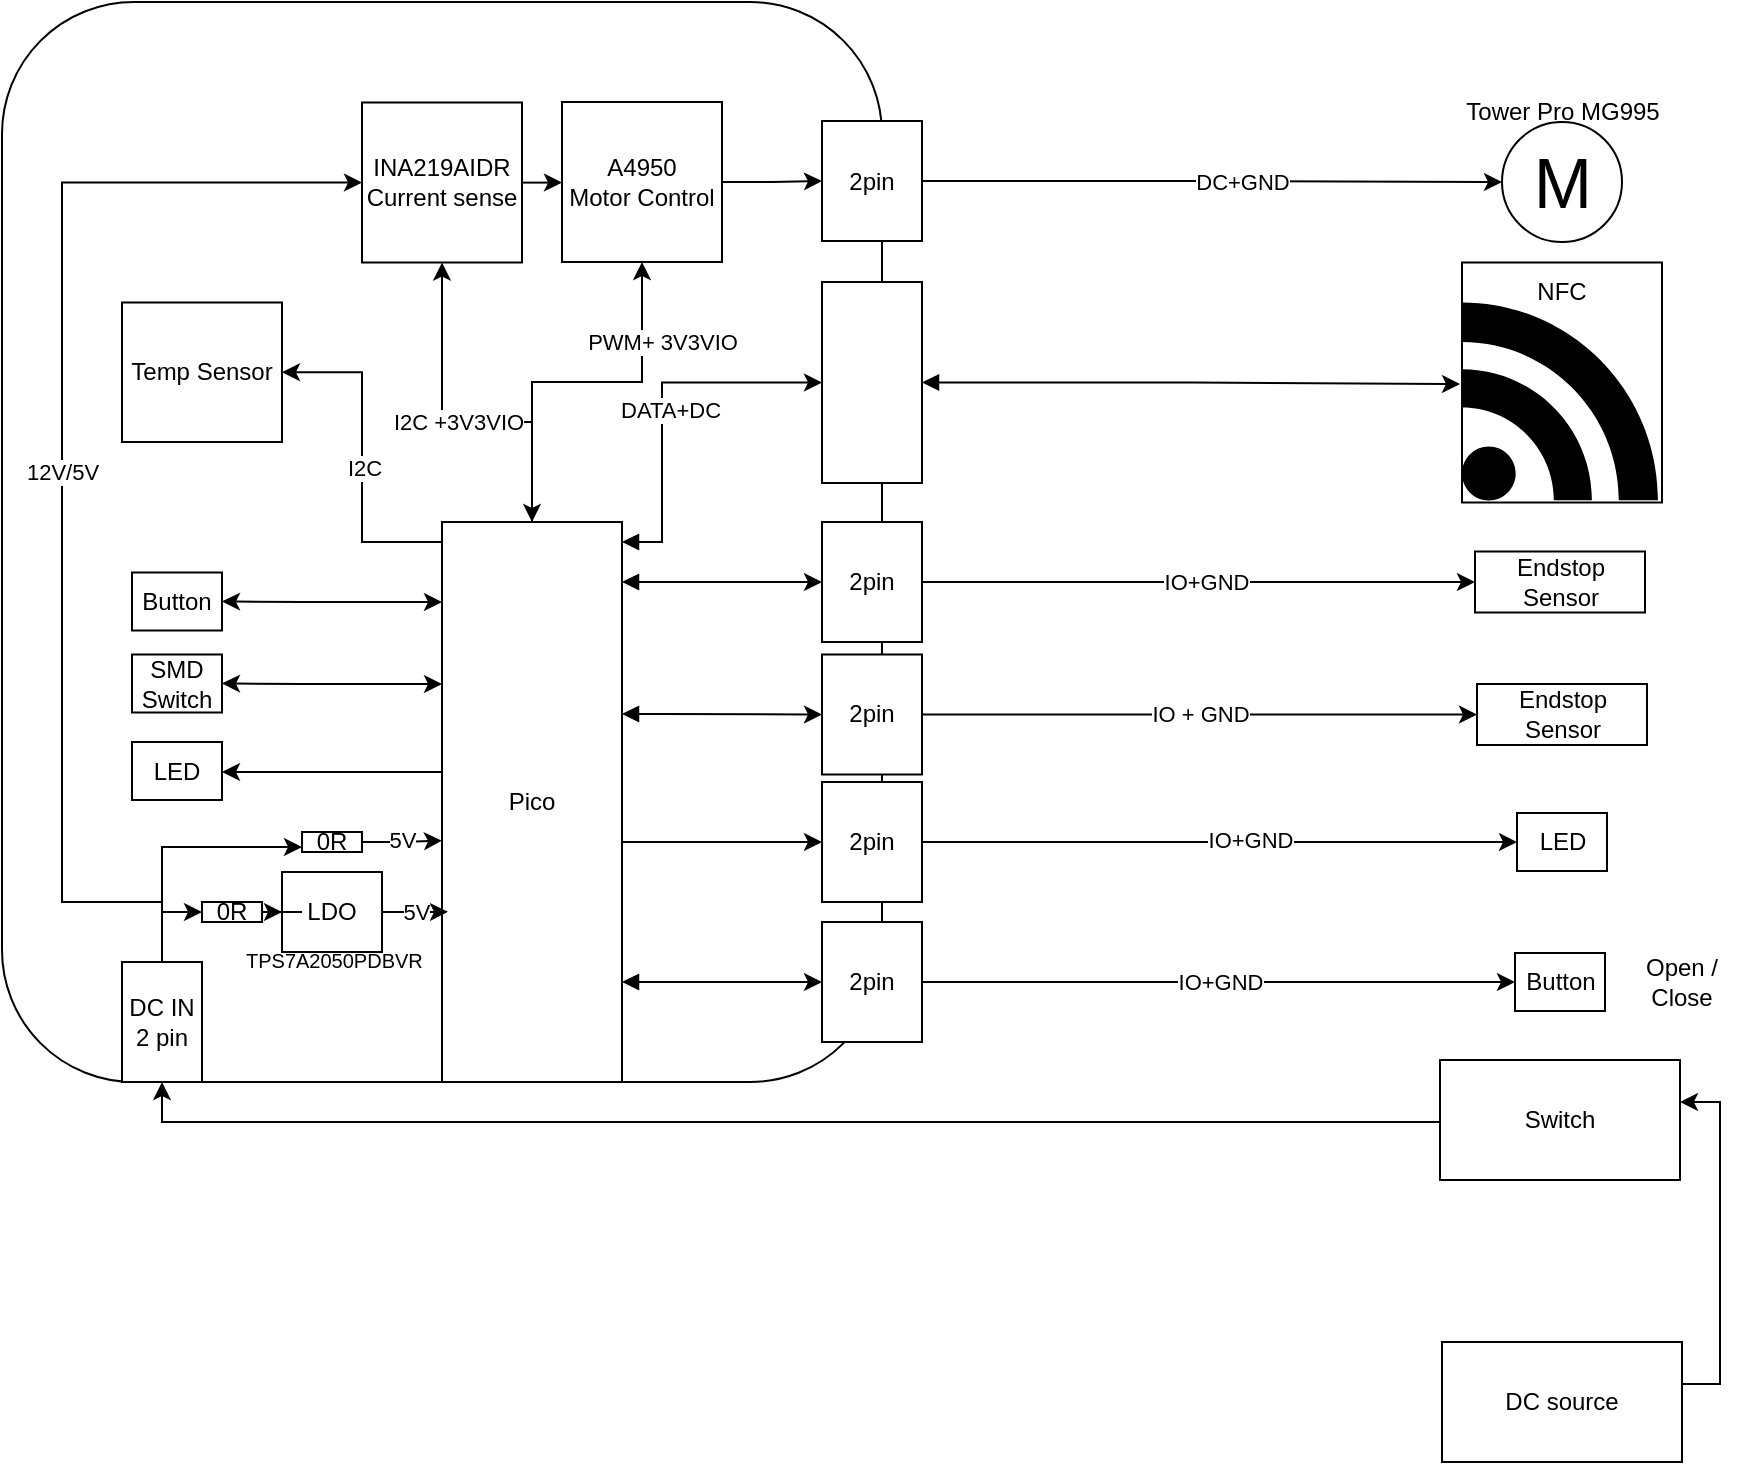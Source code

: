 <mxfile version="22.1.16" type="device">
  <diagram name="Seite-1" id="Efmbc3UR1QacCFhaVJZv">
    <mxGraphModel dx="1434" dy="838" grid="1" gridSize="10" guides="1" tooltips="1" connect="1" arrows="1" fold="1" page="1" pageScale="1" pageWidth="827" pageHeight="1169" math="0" shadow="0">
      <root>
        <mxCell id="0" />
        <mxCell id="1" parent="0" />
        <mxCell id="4ohuZapHjUUqi4TGkcU4-4" value="" style="rounded=0;whiteSpace=wrap;html=1;" parent="1" vertex="1">
          <mxGeometry x="770" y="770.25" width="100" height="120" as="geometry" />
        </mxCell>
        <mxCell id="4ohuZapHjUUqi4TGkcU4-1" value="M" style="verticalLabelPosition=middle;shadow=0;dashed=0;align=center;html=1;verticalAlign=middle;strokeWidth=1;shape=ellipse;aspect=fixed;fontSize=35;" parent="1" vertex="1">
          <mxGeometry x="790" y="700" width="60" height="60" as="geometry" />
        </mxCell>
        <mxCell id="4ohuZapHjUUqi4TGkcU4-2" value="" style="shape=mxgraph.signs.tech.rss;html=1;pointerEvents=1;fillColor=#000000;strokeColor=none;verticalLabelPosition=bottom;verticalAlign=top;align=center;" parent="1" vertex="1">
          <mxGeometry x="770" y="790.25" width="98" height="99" as="geometry" />
        </mxCell>
        <mxCell id="4ohuZapHjUUqi4TGkcU4-6" value="NFC" style="text;html=1;strokeColor=none;fillColor=none;align=center;verticalAlign=middle;whiteSpace=wrap;rounded=0;" parent="1" vertex="1">
          <mxGeometry x="790" y="770.25" width="60" height="30" as="geometry" />
        </mxCell>
        <mxCell id="4ohuZapHjUUqi4TGkcU4-7" value="" style="rounded=1;whiteSpace=wrap;html=1;" parent="1" vertex="1">
          <mxGeometry x="40" y="640" width="440" height="540" as="geometry" />
        </mxCell>
        <mxCell id="4ohuZapHjUUqi4TGkcU4-32" style="edgeStyle=orthogonalEdgeStyle;rounded=0;orthogonalLoop=1;jettySize=auto;html=1;" parent="1" source="4ohuZapHjUUqi4TGkcU4-8" target="4ohuZapHjUUqi4TGkcU4-27" edge="1">
          <mxGeometry relative="1" as="geometry">
            <Array as="points">
              <mxPoint x="180" y="1025" />
              <mxPoint x="180" y="1025" />
            </Array>
          </mxGeometry>
        </mxCell>
        <mxCell id="4ohuZapHjUUqi4TGkcU4-33" style="edgeStyle=orthogonalEdgeStyle;rounded=0;orthogonalLoop=1;jettySize=auto;html=1;entryX=1;entryY=0.5;entryDx=0;entryDy=0;startArrow=classic;startFill=1;" parent="1" source="4ohuZapHjUUqi4TGkcU4-8" target="4ohuZapHjUUqi4TGkcU4-26" edge="1">
          <mxGeometry relative="1" as="geometry">
            <Array as="points">
              <mxPoint x="190" y="981" />
              <mxPoint x="190" y="981" />
            </Array>
          </mxGeometry>
        </mxCell>
        <mxCell id="4ohuZapHjUUqi4TGkcU4-34" style="edgeStyle=orthogonalEdgeStyle;rounded=0;orthogonalLoop=1;jettySize=auto;html=1;entryX=1;entryY=0.5;entryDx=0;entryDy=0;startArrow=classic;startFill=1;" parent="1" source="4ohuZapHjUUqi4TGkcU4-8" target="4ohuZapHjUUqi4TGkcU4-25" edge="1">
          <mxGeometry relative="1" as="geometry">
            <Array as="points">
              <mxPoint x="190" y="940" />
              <mxPoint x="190" y="940" />
            </Array>
          </mxGeometry>
        </mxCell>
        <mxCell id="4ohuZapHjUUqi4TGkcU4-38" value="PWM+ 3V3VIO" style="edgeStyle=orthogonalEdgeStyle;rounded=0;orthogonalLoop=1;jettySize=auto;html=1;entryX=0.5;entryY=1;entryDx=0;entryDy=0;startArrow=classic;startFill=1;exitX=0.5;exitY=0;exitDx=0;exitDy=0;" parent="1" source="4ohuZapHjUUqi4TGkcU4-8" target="4ohuZapHjUUqi4TGkcU4-18" edge="1">
          <mxGeometry x="0.568" y="-10" relative="1" as="geometry">
            <Array as="points">
              <mxPoint x="305" y="830" />
              <mxPoint x="360" y="830" />
            </Array>
            <mxPoint as="offset" />
          </mxGeometry>
        </mxCell>
        <mxCell id="4ohuZapHjUUqi4TGkcU4-39" style="edgeStyle=orthogonalEdgeStyle;rounded=0;orthogonalLoop=1;jettySize=auto;html=1;entryX=0;entryY=0.5;entryDx=0;entryDy=0;startArrow=block;startFill=1;" parent="1" source="4ohuZapHjUUqi4TGkcU4-8" target="4ohuZapHjUUqi4TGkcU4-12" edge="1">
          <mxGeometry relative="1" as="geometry">
            <Array as="points">
              <mxPoint x="370" y="910" />
              <mxPoint x="370" y="830" />
            </Array>
          </mxGeometry>
        </mxCell>
        <mxCell id="4ohuZapHjUUqi4TGkcU4-40" value="DATA+DC" style="edgeLabel;html=1;align=center;verticalAlign=middle;resizable=0;points=[];" parent="4ohuZapHjUUqi4TGkcU4-39" vertex="1" connectable="0">
          <mxGeometry x="-0.041" y="-4" relative="1" as="geometry">
            <mxPoint as="offset" />
          </mxGeometry>
        </mxCell>
        <mxCell id="4ohuZapHjUUqi4TGkcU4-43" style="edgeStyle=orthogonalEdgeStyle;rounded=0;orthogonalLoop=1;jettySize=auto;html=1;entryX=0;entryY=0.5;entryDx=0;entryDy=0;" parent="1" source="4ohuZapHjUUqi4TGkcU4-8" target="4ohuZapHjUUqi4TGkcU4-28" edge="1">
          <mxGeometry relative="1" as="geometry">
            <Array as="points">
              <mxPoint x="400" y="1060" />
              <mxPoint x="400" y="1060" />
            </Array>
          </mxGeometry>
        </mxCell>
        <mxCell id="4ohuZapHjUUqi4TGkcU4-48" value="I2C +3V3VIO" style="edgeStyle=orthogonalEdgeStyle;rounded=0;orthogonalLoop=1;jettySize=auto;html=1;entryX=0.5;entryY=1;entryDx=0;entryDy=0;" parent="1" source="4ohuZapHjUUqi4TGkcU4-8" target="4ohuZapHjUUqi4TGkcU4-47" edge="1">
          <mxGeometry relative="1" as="geometry">
            <Array as="points">
              <mxPoint x="305" y="850" />
              <mxPoint x="260" y="850" />
            </Array>
          </mxGeometry>
        </mxCell>
        <mxCell id="4ohuZapHjUUqi4TGkcU4-59" style="edgeStyle=orthogonalEdgeStyle;rounded=0;orthogonalLoop=1;jettySize=auto;html=1;entryX=0;entryY=0.5;entryDx=0;entryDy=0;startArrow=block;startFill=1;" parent="1" source="4ohuZapHjUUqi4TGkcU4-8" target="4ohuZapHjUUqi4TGkcU4-16" edge="1">
          <mxGeometry relative="1" as="geometry">
            <Array as="points">
              <mxPoint x="370" y="996" />
              <mxPoint x="370" y="996" />
            </Array>
          </mxGeometry>
        </mxCell>
        <mxCell id="4ohuZapHjUUqi4TGkcU4-60" style="edgeStyle=orthogonalEdgeStyle;rounded=0;orthogonalLoop=1;jettySize=auto;html=1;entryX=0;entryY=0.5;entryDx=0;entryDy=0;startArrow=block;startFill=1;" parent="1" source="4ohuZapHjUUqi4TGkcU4-8" target="4ohuZapHjUUqi4TGkcU4-10" edge="1">
          <mxGeometry relative="1" as="geometry">
            <Array as="points">
              <mxPoint x="380" y="930" />
              <mxPoint x="380" y="930" />
            </Array>
          </mxGeometry>
        </mxCell>
        <mxCell id="4ohuZapHjUUqi4TGkcU4-62" style="edgeStyle=orthogonalEdgeStyle;rounded=0;orthogonalLoop=1;jettySize=auto;html=1;entryX=0;entryY=0.5;entryDx=0;entryDy=0;startArrow=block;startFill=1;" parent="1" source="4ohuZapHjUUqi4TGkcU4-8" target="4ohuZapHjUUqi4TGkcU4-61" edge="1">
          <mxGeometry relative="1" as="geometry">
            <Array as="points">
              <mxPoint x="380" y="1130" />
              <mxPoint x="380" y="1130" />
            </Array>
          </mxGeometry>
        </mxCell>
        <mxCell id="TmBo12eYOCbXy3vgpez_-2" style="edgeStyle=orthogonalEdgeStyle;rounded=0;orthogonalLoop=1;jettySize=auto;html=1;entryX=1;entryY=0.5;entryDx=0;entryDy=0;" edge="1" parent="1" source="4ohuZapHjUUqi4TGkcU4-8" target="TmBo12eYOCbXy3vgpez_-1">
          <mxGeometry relative="1" as="geometry">
            <Array as="points">
              <mxPoint x="220" y="910" />
              <mxPoint x="220" y="825" />
            </Array>
          </mxGeometry>
        </mxCell>
        <mxCell id="TmBo12eYOCbXy3vgpez_-3" value="I2C" style="edgeLabel;html=1;align=center;verticalAlign=middle;resizable=0;points=[];" vertex="1" connectable="0" parent="TmBo12eYOCbXy3vgpez_-2">
          <mxGeometry x="-0.066" y="-1" relative="1" as="geometry">
            <mxPoint as="offset" />
          </mxGeometry>
        </mxCell>
        <mxCell id="4ohuZapHjUUqi4TGkcU4-8" value="Pico" style="rounded=0;whiteSpace=wrap;html=1;" parent="1" vertex="1">
          <mxGeometry x="260" y="900" width="90" height="280" as="geometry" />
        </mxCell>
        <mxCell id="4ohuZapHjUUqi4TGkcU4-37" value="12V/5V" style="edgeStyle=orthogonalEdgeStyle;rounded=0;orthogonalLoop=1;jettySize=auto;html=1;entryX=0;entryY=0.5;entryDx=0;entryDy=0;" parent="1" source="4ohuZapHjUUqi4TGkcU4-9" target="4ohuZapHjUUqi4TGkcU4-47" edge="1">
          <mxGeometry relative="1" as="geometry">
            <mxPoint x="190" y="730" as="targetPoint" />
            <Array as="points">
              <mxPoint x="120" y="1090" />
              <mxPoint x="70" y="1090" />
              <mxPoint x="70" y="730" />
            </Array>
          </mxGeometry>
        </mxCell>
        <mxCell id="4ohuZapHjUUqi4TGkcU4-70" style="edgeStyle=orthogonalEdgeStyle;rounded=0;orthogonalLoop=1;jettySize=auto;html=1;entryX=0;entryY=0.5;entryDx=0;entryDy=0;" parent="1" source="4ohuZapHjUUqi4TGkcU4-9" target="4ohuZapHjUUqi4TGkcU4-68" edge="1">
          <mxGeometry relative="1" as="geometry" />
        </mxCell>
        <mxCell id="4ohuZapHjUUqi4TGkcU4-71" style="edgeStyle=orthogonalEdgeStyle;rounded=0;orthogonalLoop=1;jettySize=auto;html=1;entryX=0;entryY=0.75;entryDx=0;entryDy=0;" parent="1" source="4ohuZapHjUUqi4TGkcU4-9" target="4ohuZapHjUUqi4TGkcU4-69" edge="1">
          <mxGeometry relative="1" as="geometry">
            <Array as="points">
              <mxPoint x="120" y="1062" />
            </Array>
          </mxGeometry>
        </mxCell>
        <mxCell id="4ohuZapHjUUqi4TGkcU4-9" value="DC IN 2 pin" style="rounded=0;whiteSpace=wrap;html=1;" parent="1" vertex="1">
          <mxGeometry x="100" y="1120" width="40" height="60" as="geometry" />
        </mxCell>
        <mxCell id="4ohuZapHjUUqi4TGkcU4-19" style="edgeStyle=orthogonalEdgeStyle;rounded=0;orthogonalLoop=1;jettySize=auto;html=1;entryX=0;entryY=0.5;entryDx=0;entryDy=0;" parent="1" source="4ohuZapHjUUqi4TGkcU4-10" target="4ohuZapHjUUqi4TGkcU4-14" edge="1">
          <mxGeometry relative="1" as="geometry" />
        </mxCell>
        <mxCell id="4ohuZapHjUUqi4TGkcU4-22" value="IO+GND" style="edgeLabel;html=1;align=center;verticalAlign=middle;resizable=0;points=[];" parent="4ohuZapHjUUqi4TGkcU4-19" vertex="1" connectable="0">
          <mxGeometry x="0.027" relative="1" as="geometry">
            <mxPoint as="offset" />
          </mxGeometry>
        </mxCell>
        <mxCell id="4ohuZapHjUUqi4TGkcU4-10" value="2pin" style="rounded=0;whiteSpace=wrap;html=1;" parent="1" vertex="1">
          <mxGeometry x="450" y="900" width="50" height="60" as="geometry" />
        </mxCell>
        <mxCell id="4ohuZapHjUUqi4TGkcU4-12" value="" style="rounded=0;whiteSpace=wrap;html=1;" parent="1" vertex="1">
          <mxGeometry x="450" y="780" width="50" height="100.5" as="geometry" />
        </mxCell>
        <mxCell id="4ohuZapHjUUqi4TGkcU4-14" value="Endstop Sensor" style="rounded=0;whiteSpace=wrap;html=1;" parent="1" vertex="1">
          <mxGeometry x="776.5" y="914.75" width="85" height="30.5" as="geometry" />
        </mxCell>
        <mxCell id="4ohuZapHjUUqi4TGkcU4-15" value="Endstop Sensor" style="rounded=0;whiteSpace=wrap;html=1;" parent="1" vertex="1">
          <mxGeometry x="777.5" y="981" width="85" height="30.5" as="geometry" />
        </mxCell>
        <mxCell id="4ohuZapHjUUqi4TGkcU4-20" value="IO + GND" style="edgeStyle=orthogonalEdgeStyle;rounded=0;orthogonalLoop=1;jettySize=auto;html=1;" parent="1" source="4ohuZapHjUUqi4TGkcU4-16" target="4ohuZapHjUUqi4TGkcU4-15" edge="1">
          <mxGeometry relative="1" as="geometry" />
        </mxCell>
        <mxCell id="4ohuZapHjUUqi4TGkcU4-16" value="2pin" style="rounded=0;whiteSpace=wrap;html=1;" parent="1" vertex="1">
          <mxGeometry x="450" y="966.25" width="50" height="60" as="geometry" />
        </mxCell>
        <mxCell id="4ohuZapHjUUqi4TGkcU4-23" style="edgeStyle=orthogonalEdgeStyle;rounded=0;orthogonalLoop=1;jettySize=auto;html=1;entryX=0;entryY=0.5;entryDx=0;entryDy=0;" parent="1" source="4ohuZapHjUUqi4TGkcU4-17" target="4ohuZapHjUUqi4TGkcU4-1" edge="1">
          <mxGeometry relative="1" as="geometry" />
        </mxCell>
        <mxCell id="4ohuZapHjUUqi4TGkcU4-24" value="DC+GND" style="edgeLabel;html=1;align=center;verticalAlign=middle;resizable=0;points=[];" parent="4ohuZapHjUUqi4TGkcU4-23" vertex="1" connectable="0">
          <mxGeometry x="0.098" relative="1" as="geometry">
            <mxPoint x="1" as="offset" />
          </mxGeometry>
        </mxCell>
        <mxCell id="4ohuZapHjUUqi4TGkcU4-17" value="2pin" style="rounded=0;whiteSpace=wrap;html=1;" parent="1" vertex="1">
          <mxGeometry x="450" y="699.5" width="50" height="60" as="geometry" />
        </mxCell>
        <mxCell id="4ohuZapHjUUqi4TGkcU4-50" style="edgeStyle=orthogonalEdgeStyle;rounded=0;orthogonalLoop=1;jettySize=auto;html=1;entryX=0;entryY=0.5;entryDx=0;entryDy=0;" parent="1" source="4ohuZapHjUUqi4TGkcU4-18" target="4ohuZapHjUUqi4TGkcU4-17" edge="1">
          <mxGeometry relative="1" as="geometry" />
        </mxCell>
        <mxCell id="4ohuZapHjUUqi4TGkcU4-18" value="A4950&lt;br&gt;Motor Control" style="whiteSpace=wrap;html=1;aspect=fixed;" parent="1" vertex="1">
          <mxGeometry x="320" y="690" width="80" height="80" as="geometry" />
        </mxCell>
        <mxCell id="4ohuZapHjUUqi4TGkcU4-25" value="Button" style="rounded=0;whiteSpace=wrap;html=1;" parent="1" vertex="1">
          <mxGeometry x="105" y="925.25" width="45" height="29" as="geometry" />
        </mxCell>
        <mxCell id="4ohuZapHjUUqi4TGkcU4-26" value="SMD Switch" style="rounded=0;whiteSpace=wrap;html=1;" parent="1" vertex="1">
          <mxGeometry x="105" y="966.25" width="45" height="29" as="geometry" />
        </mxCell>
        <mxCell id="4ohuZapHjUUqi4TGkcU4-27" value="LED" style="rounded=0;whiteSpace=wrap;html=1;" parent="1" vertex="1">
          <mxGeometry x="105" y="1010" width="45" height="29" as="geometry" />
        </mxCell>
        <mxCell id="4ohuZapHjUUqi4TGkcU4-30" style="edgeStyle=orthogonalEdgeStyle;rounded=0;orthogonalLoop=1;jettySize=auto;html=1;" parent="1" source="4ohuZapHjUUqi4TGkcU4-28" target="4ohuZapHjUUqi4TGkcU4-29" edge="1">
          <mxGeometry relative="1" as="geometry" />
        </mxCell>
        <mxCell id="4ohuZapHjUUqi4TGkcU4-31" value="IO+GND" style="edgeLabel;html=1;align=center;verticalAlign=middle;resizable=0;points=[];" parent="4ohuZapHjUUqi4TGkcU4-30" vertex="1" connectable="0">
          <mxGeometry x="0.102" y="1" relative="1" as="geometry">
            <mxPoint as="offset" />
          </mxGeometry>
        </mxCell>
        <mxCell id="4ohuZapHjUUqi4TGkcU4-28" value="2pin" style="rounded=0;whiteSpace=wrap;html=1;" parent="1" vertex="1">
          <mxGeometry x="450" y="1030" width="50" height="60" as="geometry" />
        </mxCell>
        <mxCell id="4ohuZapHjUUqi4TGkcU4-29" value="LED" style="rounded=0;whiteSpace=wrap;html=1;" parent="1" vertex="1">
          <mxGeometry x="797.5" y="1045.5" width="45" height="29" as="geometry" />
        </mxCell>
        <mxCell id="4ohuZapHjUUqi4TGkcU4-35" style="edgeStyle=orthogonalEdgeStyle;rounded=0;orthogonalLoop=1;jettySize=auto;html=1;exitX=0.5;exitY=1;exitDx=0;exitDy=0;" parent="1" source="4ohuZapHjUUqi4TGkcU4-9" target="4ohuZapHjUUqi4TGkcU4-9" edge="1">
          <mxGeometry relative="1" as="geometry" />
        </mxCell>
        <mxCell id="4ohuZapHjUUqi4TGkcU4-44" value="LDO" style="rounded=0;whiteSpace=wrap;html=1;" parent="1" vertex="1">
          <mxGeometry x="180" y="1075" width="50" height="40" as="geometry" />
        </mxCell>
        <mxCell id="4ohuZapHjUUqi4TGkcU4-46" value="5V" style="edgeStyle=orthogonalEdgeStyle;rounded=0;orthogonalLoop=1;jettySize=auto;html=1;entryX=0.033;entryY=0.696;entryDx=0;entryDy=0;entryPerimeter=0;" parent="1" source="4ohuZapHjUUqi4TGkcU4-44" target="4ohuZapHjUUqi4TGkcU4-8" edge="1">
          <mxGeometry relative="1" as="geometry" />
        </mxCell>
        <mxCell id="4ohuZapHjUUqi4TGkcU4-49" style="edgeStyle=orthogonalEdgeStyle;rounded=0;orthogonalLoop=1;jettySize=auto;html=1;entryX=0;entryY=0.5;entryDx=0;entryDy=0;" parent="1" source="4ohuZapHjUUqi4TGkcU4-47" target="4ohuZapHjUUqi4TGkcU4-18" edge="1">
          <mxGeometry relative="1" as="geometry" />
        </mxCell>
        <mxCell id="4ohuZapHjUUqi4TGkcU4-47" value="INA219AIDR&lt;br&gt;Current sense" style="whiteSpace=wrap;html=1;aspect=fixed;" parent="1" vertex="1">
          <mxGeometry x="220" y="690.25" width="80" height="80" as="geometry" />
        </mxCell>
        <mxCell id="4ohuZapHjUUqi4TGkcU4-52" style="edgeStyle=orthogonalEdgeStyle;rounded=0;orthogonalLoop=1;jettySize=auto;html=1;entryX=0.5;entryY=1;entryDx=0;entryDy=0;" parent="1" source="4ohuZapHjUUqi4TGkcU4-51" target="4ohuZapHjUUqi4TGkcU4-9" edge="1">
          <mxGeometry relative="1" as="geometry">
            <Array as="points">
              <mxPoint x="120" y="1200" />
            </Array>
          </mxGeometry>
        </mxCell>
        <mxCell id="4ohuZapHjUUqi4TGkcU4-51" value="Switch" style="rounded=0;whiteSpace=wrap;html=1;" parent="1" vertex="1">
          <mxGeometry x="759" y="1169" width="120" height="60" as="geometry" />
        </mxCell>
        <mxCell id="4ohuZapHjUUqi4TGkcU4-56" style="edgeStyle=orthogonalEdgeStyle;rounded=0;orthogonalLoop=1;jettySize=auto;html=1;entryX=1;entryY=0.5;entryDx=0;entryDy=0;" parent="1" edge="1">
          <mxGeometry relative="1" as="geometry">
            <mxPoint x="880" y="1331" as="sourcePoint" />
            <mxPoint x="879" y="1190" as="targetPoint" />
            <Array as="points">
              <mxPoint x="899" y="1331" />
              <mxPoint x="899" y="1190" />
            </Array>
          </mxGeometry>
        </mxCell>
        <mxCell id="4ohuZapHjUUqi4TGkcU4-53" value="DC source" style="rounded=0;whiteSpace=wrap;html=1;" parent="1" vertex="1">
          <mxGeometry x="760" y="1310" width="120" height="60" as="geometry" />
        </mxCell>
        <mxCell id="4ohuZapHjUUqi4TGkcU4-57" style="edgeStyle=orthogonalEdgeStyle;rounded=0;orthogonalLoop=1;jettySize=auto;html=1;entryX=-0.01;entryY=0.412;entryDx=0;entryDy=0;entryPerimeter=0;startArrow=block;startFill=1;" parent="1" source="4ohuZapHjUUqi4TGkcU4-12" target="4ohuZapHjUUqi4TGkcU4-2" edge="1">
          <mxGeometry relative="1" as="geometry" />
        </mxCell>
        <mxCell id="4ohuZapHjUUqi4TGkcU4-64" value="IO+GND" style="edgeStyle=orthogonalEdgeStyle;rounded=0;orthogonalLoop=1;jettySize=auto;html=1;entryX=0;entryY=0.5;entryDx=0;entryDy=0;" parent="1" source="4ohuZapHjUUqi4TGkcU4-61" target="4ohuZapHjUUqi4TGkcU4-63" edge="1">
          <mxGeometry relative="1" as="geometry" />
        </mxCell>
        <mxCell id="4ohuZapHjUUqi4TGkcU4-61" value="2pin" style="rounded=0;whiteSpace=wrap;html=1;" parent="1" vertex="1">
          <mxGeometry x="450" y="1100" width="50" height="60" as="geometry" />
        </mxCell>
        <mxCell id="4ohuZapHjUUqi4TGkcU4-63" value="Button" style="rounded=0;whiteSpace=wrap;html=1;" parent="1" vertex="1">
          <mxGeometry x="796.5" y="1115.5" width="45" height="29" as="geometry" />
        </mxCell>
        <mxCell id="4ohuZapHjUUqi4TGkcU4-65" value="Open / Close" style="text;html=1;strokeColor=none;fillColor=none;align=center;verticalAlign=middle;whiteSpace=wrap;rounded=0;" parent="1" vertex="1">
          <mxGeometry x="850" y="1115" width="60" height="30" as="geometry" />
        </mxCell>
        <mxCell id="4ohuZapHjUUqi4TGkcU4-67" value="Tower Pro MG995" style="text;html=1;align=center;verticalAlign=middle;resizable=0;points=[];autosize=1;strokeColor=none;fillColor=none;" parent="1" vertex="1">
          <mxGeometry x="760" y="680" width="120" height="30" as="geometry" />
        </mxCell>
        <mxCell id="4ohuZapHjUUqi4TGkcU4-73" style="edgeStyle=orthogonalEdgeStyle;rounded=0;orthogonalLoop=1;jettySize=auto;html=1;" parent="1" source="4ohuZapHjUUqi4TGkcU4-68" target="4ohuZapHjUUqi4TGkcU4-44" edge="1">
          <mxGeometry relative="1" as="geometry" />
        </mxCell>
        <mxCell id="4ohuZapHjUUqi4TGkcU4-68" value="0R" style="rounded=0;whiteSpace=wrap;html=1;" parent="1" vertex="1">
          <mxGeometry x="140" y="1090" width="30" height="10" as="geometry" />
        </mxCell>
        <mxCell id="4ohuZapHjUUqi4TGkcU4-69" value="0R" style="rounded=0;whiteSpace=wrap;html=1;" parent="1" vertex="1">
          <mxGeometry x="190" y="1055" width="30" height="10" as="geometry" />
        </mxCell>
        <mxCell id="4ohuZapHjUUqi4TGkcU4-72" value="5V" style="edgeStyle=orthogonalEdgeStyle;rounded=0;orthogonalLoop=1;jettySize=auto;html=1;entryX=0;entryY=0.569;entryDx=0;entryDy=0;entryPerimeter=0;" parent="1" source="4ohuZapHjUUqi4TGkcU4-69" target="4ohuZapHjUUqi4TGkcU4-8" edge="1">
          <mxGeometry relative="1" as="geometry" />
        </mxCell>
        <mxCell id="4ohuZapHjUUqi4TGkcU4-76" value="&lt;h1 style=&quot;&quot; data-v-30207630=&quot;&quot; data-v-5f5e59b2=&quot;&quot; class=&quot;fz-24&quot;&gt;&lt;font style=&quot;font-size: 10px; font-weight: normal;&quot;&gt;TPS7A2050PDBVR&lt;/font&gt;&lt;/h1&gt;" style="text;html=1;align=left;verticalAlign=middle;resizable=0;points=[];autosize=1;strokeColor=none;fillColor=none;" parent="1" vertex="1">
          <mxGeometry x="160" y="1080" width="110" height="70" as="geometry" />
        </mxCell>
        <mxCell id="TmBo12eYOCbXy3vgpez_-1" value="Temp Sensor" style="rounded=0;whiteSpace=wrap;html=1;" vertex="1" parent="1">
          <mxGeometry x="100" y="790.25" width="80" height="69.75" as="geometry" />
        </mxCell>
      </root>
    </mxGraphModel>
  </diagram>
</mxfile>
